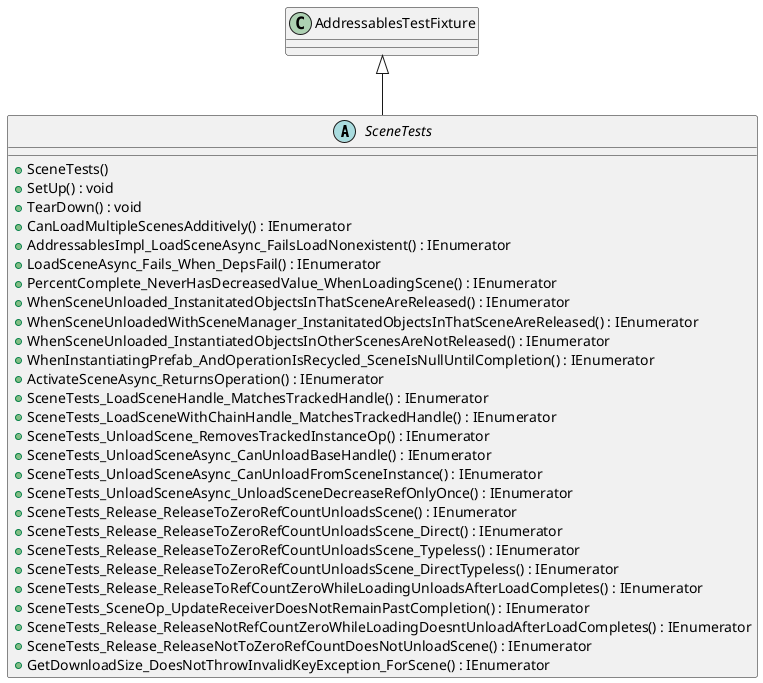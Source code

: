 @startuml
abstract class SceneTests {
    + SceneTests()
    + SetUp() : void
    + TearDown() : void
    + CanLoadMultipleScenesAdditively() : IEnumerator
    + AddressablesImpl_LoadSceneAsync_FailsLoadNonexistent() : IEnumerator
    + LoadSceneAsync_Fails_When_DepsFail() : IEnumerator
    + PercentComplete_NeverHasDecreasedValue_WhenLoadingScene() : IEnumerator
    + WhenSceneUnloaded_InstanitatedObjectsInThatSceneAreReleased() : IEnumerator
    + WhenSceneUnloadedWithSceneManager_InstanitatedObjectsInThatSceneAreReleased() : IEnumerator
    + WhenSceneUnloaded_InstantiatedObjectsInOtherScenesAreNotReleased() : IEnumerator
    + WhenInstantiatingPrefab_AndOperationIsRecycled_SceneIsNullUntilCompletion() : IEnumerator
    + ActivateSceneAsync_ReturnsOperation() : IEnumerator
    + SceneTests_LoadSceneHandle_MatchesTrackedHandle() : IEnumerator
    + SceneTests_LoadSceneWithChainHandle_MatchesTrackedHandle() : IEnumerator
    + SceneTests_UnloadScene_RemovesTrackedInstanceOp() : IEnumerator
    + SceneTests_UnloadSceneAsync_CanUnloadBaseHandle() : IEnumerator
    + SceneTests_UnloadSceneAsync_CanUnloadFromSceneInstance() : IEnumerator
    + SceneTests_UnloadSceneAsync_UnloadSceneDecreaseRefOnlyOnce() : IEnumerator
    + SceneTests_Release_ReleaseToZeroRefCountUnloadsScene() : IEnumerator
    + SceneTests_Release_ReleaseToZeroRefCountUnloadsScene_Direct() : IEnumerator
    + SceneTests_Release_ReleaseToZeroRefCountUnloadsScene_Typeless() : IEnumerator
    + SceneTests_Release_ReleaseToZeroRefCountUnloadsScene_DirectTypeless() : IEnumerator
    + SceneTests_Release_ReleaseToRefCountZeroWhileLoadingUnloadsAfterLoadCompletes() : IEnumerator
    + SceneTests_SceneOp_UpdateReceiverDoesNotRemainPastCompletion() : IEnumerator
    + SceneTests_Release_ReleaseNotRefCountZeroWhileLoadingDoesntUnloadAfterLoadCompletes() : IEnumerator
    + SceneTests_Release_ReleaseNotToZeroRefCountDoesNotUnloadScene() : IEnumerator
    + GetDownloadSize_DoesNotThrowInvalidKeyException_ForScene() : IEnumerator
}
AddressablesTestFixture <|-- SceneTests
@enduml
